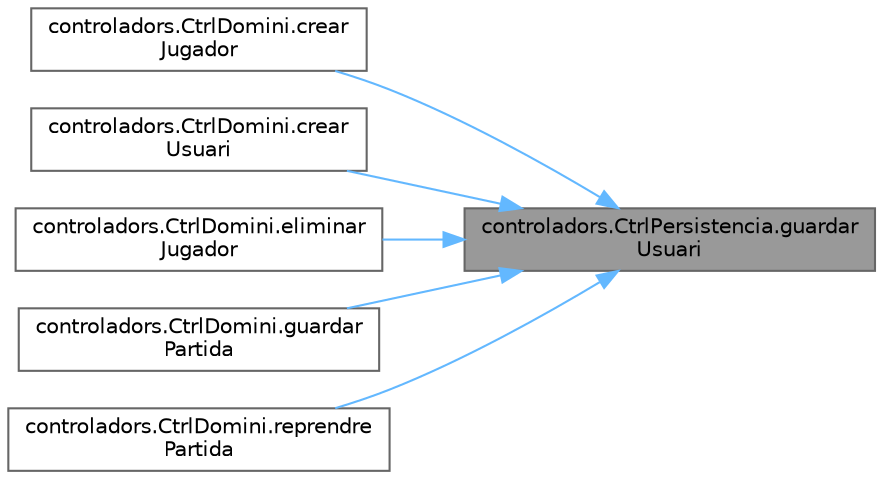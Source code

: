 digraph "controladors.CtrlPersistencia.guardarUsuari"
{
 // INTERACTIVE_SVG=YES
 // LATEX_PDF_SIZE
  bgcolor="transparent";
  edge [fontname=Helvetica,fontsize=10,labelfontname=Helvetica,labelfontsize=10];
  node [fontname=Helvetica,fontsize=10,shape=box,height=0.2,width=0.4];
  rankdir="RL";
  Node1 [id="Node000001",label="controladors.CtrlPersistencia.guardar\lUsuari",height=0.2,width=0.4,color="gray40", fillcolor="grey60", style="filled", fontcolor="black",tooltip="Desa un usuari a l'emmagatzematge persistent."];
  Node1 -> Node2 [id="edge1_Node000001_Node000002",dir="back",color="steelblue1",style="solid",tooltip=" "];
  Node2 [id="Node000002",label="controladors.CtrlDomini.crear\lJugador",height=0.2,width=0.4,color="grey40", fillcolor="white", style="filled",URL="$classcontroladors_1_1_ctrl_domini.html#a7ee797a2519cf4765bbbcf674836a1a6",tooltip="Crea un jugador associat a l'usuari actiu."];
  Node1 -> Node3 [id="edge2_Node000001_Node000003",dir="back",color="steelblue1",style="solid",tooltip=" "];
  Node3 [id="Node000003",label="controladors.CtrlDomini.crear\lUsuari",height=0.2,width=0.4,color="grey40", fillcolor="white", style="filled",URL="$classcontroladors_1_1_ctrl_domini.html#a933ec9cfec1d13938e0237ca130dfd5b",tooltip="Crea un usuari."];
  Node1 -> Node4 [id="edge3_Node000001_Node000004",dir="back",color="steelblue1",style="solid",tooltip=" "];
  Node4 [id="Node000004",label="controladors.CtrlDomini.eliminar\lJugador",height=0.2,width=0.4,color="grey40", fillcolor="white", style="filled",URL="$classcontroladors_1_1_ctrl_domini.html#a6cfce66fee04b251667d4527c7f011e9",tooltip="Elimina un jugador registrat del sistema."];
  Node1 -> Node5 [id="edge4_Node000001_Node000005",dir="back",color="steelblue1",style="solid",tooltip=" "];
  Node5 [id="Node000005",label="controladors.CtrlDomini.guardar\lPartida",height=0.2,width=0.4,color="grey40", fillcolor="white", style="filled",URL="$classcontroladors_1_1_ctrl_domini.html#a233e7ea2f0d9e991a6107dfaab6e106f",tooltip="Es guarda la partida actual."];
  Node1 -> Node6 [id="edge5_Node000001_Node000006",dir="back",color="steelblue1",style="solid",tooltip=" "];
  Node6 [id="Node000006",label="controladors.CtrlDomini.reprendre\lPartida",height=0.2,width=0.4,color="grey40", fillcolor="white", style="filled",URL="$classcontroladors_1_1_ctrl_domini.html#a8f8379a74fba56b9e4e82d4c5743360e",tooltip="Continuar partida."];
}
